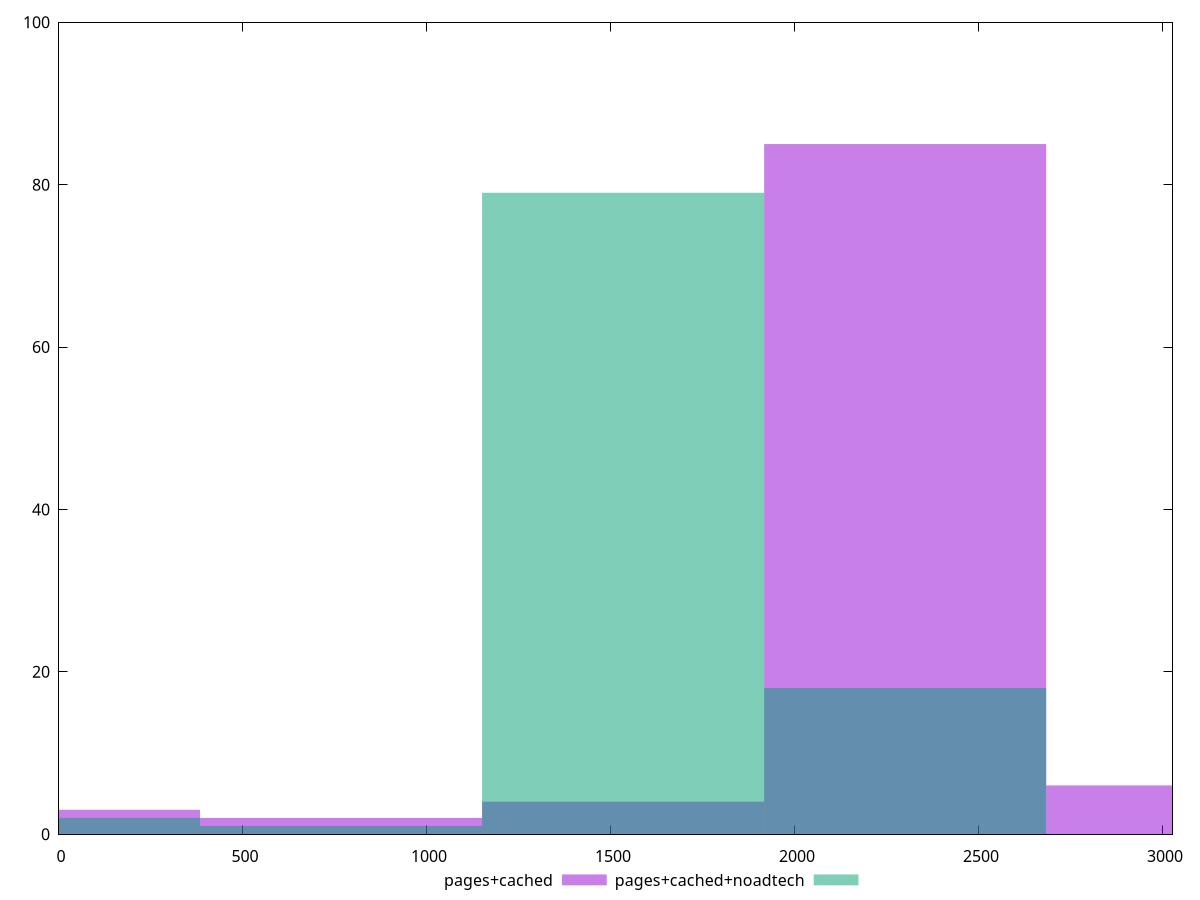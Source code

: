 reset

$pagesCached <<EOF
766.4885761708922 2
1532.9771523417844 4
2299.465728512677 85
3065.954304683569 6
0 3
EOF

$pagesCachedNoadtech <<EOF
0 2
2299.465728512677 18
1532.9771523417844 79
766.4885761708922 1
EOF

set key outside below
set boxwidth 766.4885761708922
set xrange [0:3026]
set yrange [0:100]
set trange [0:100]
set style fill transparent solid 0.5 noborder
set terminal svg size 640, 500 enhanced background rgb 'white'
set output "report_00013_2021-02-09T12-04-24.940Z/uses-rel-preload/comparison/histogram/1_vs_2.svg"

plot $pagesCached title "pages+cached" with boxes, \
     $pagesCachedNoadtech title "pages+cached+noadtech" with boxes

reset

